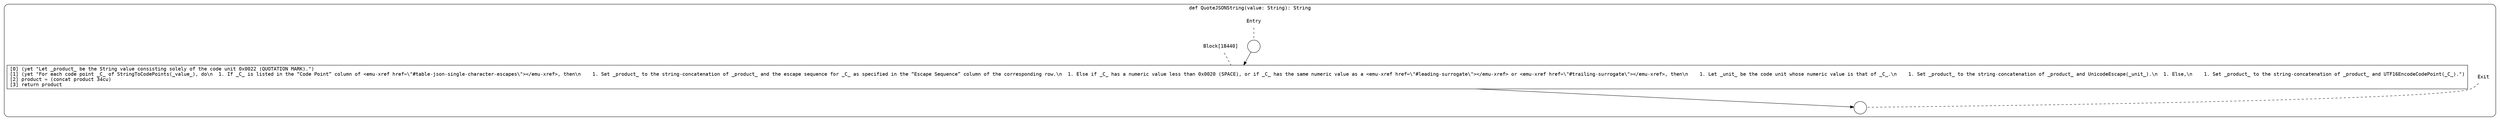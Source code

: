 digraph {
  graph [fontname = "Consolas"]
  node [fontname = "Consolas"]
  edge [fontname = "Consolas"]
  subgraph cluster2549 {
    label = "def QuoteJSONString(value: String): String"
    style = rounded
    cluster2549_entry_name [shape=none, label=<<font color="black">Entry</font>>]
    cluster2549_entry_name -> cluster2549_entry [arrowhead=none, color="black", style=dashed]
    cluster2549_entry [shape=circle label=" " color="black" fillcolor="white" style=filled]
    cluster2549_entry -> node18440 [color="black"]
    cluster2549_exit_name [shape=none, label=<<font color="black">Exit</font>>]
    cluster2549_exit_name -> cluster2549_exit [arrowhead=none, color="black", style=dashed]
    cluster2549_exit [shape=circle label=" " color="black" fillcolor="white" style=filled]
    node18440_name [shape=none, label=<<font color="black">Block[18440]</font>>]
    node18440_name -> node18440 [arrowhead=none, color="black", style=dashed]
    node18440 [shape=box, label=<<font color="black">[0] (yet &quot;Let _product_ be the String value consisting solely of the code unit 0x0022 (QUOTATION MARK).&quot;)<BR ALIGN="LEFT"/>[1] (yet &quot;For each code point _C_ of StringToCodePoints(_value_), do\n  1. If _C_ is listed in the &ldquo;Code Point&rdquo; column of &lt;emu-xref href=\&quot;#table-json-single-character-escapes\&quot;&gt;&lt;/emu-xref&gt;, then\n    1. Set _product_ to the string-concatenation of _product_ and the escape sequence for _C_ as specified in the &ldquo;Escape Sequence&rdquo; column of the corresponding row.\n  1. Else if _C_ has a numeric value less than 0x0020 (SPACE), or if _C_ has the same numeric value as a &lt;emu-xref href=\&quot;#leading-surrogate\&quot;&gt;&lt;/emu-xref&gt; or &lt;emu-xref href=\&quot;#trailing-surrogate\&quot;&gt;&lt;/emu-xref&gt;, then\n    1. Let _unit_ be the code unit whose numeric value is that of _C_.\n    1. Set _product_ to the string-concatenation of _product_ and UnicodeEscape(_unit_).\n  1. Else,\n    1. Set _product_ to the string-concatenation of _product_ and UTF16EncodeCodePoint(_C_).&quot;)<BR ALIGN="LEFT"/>[2] product = (concat product 34cu)<BR ALIGN="LEFT"/>[3] return product<BR ALIGN="LEFT"/></font>> color="black" fillcolor="white", style=filled]
    node18440 -> cluster2549_exit [color="black"]
  }
}